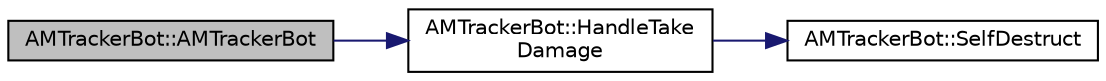 digraph "AMTrackerBot::AMTrackerBot"
{
 // LATEX_PDF_SIZE
  edge [fontname="Helvetica",fontsize="10",labelfontname="Helvetica",labelfontsize="10"];
  node [fontname="Helvetica",fontsize="10",shape=record];
  rankdir="LR";
  Node1 [label="AMTrackerBot::AMTrackerBot",height=0.2,width=0.4,color="black", fillcolor="grey75", style="filled", fontcolor="black",tooltip=" "];
  Node1 -> Node2 [color="midnightblue",fontsize="10",style="solid",fontname="Helvetica"];
  Node2 [label="AMTrackerBot::HandleTake\lDamage",height=0.2,width=0.4,color="black", fillcolor="white", style="filled",URL="$class_a_m_tracker_bot.html#a9e794a89462b35dc7fbadd7630125ebc",tooltip=" "];
  Node2 -> Node3 [color="midnightblue",fontsize="10",style="solid",fontname="Helvetica"];
  Node3 [label="AMTrackerBot::SelfDestruct",height=0.2,width=0.4,color="black", fillcolor="white", style="filled",URL="$class_a_m_tracker_bot.html#a1697f0d21cf8a710e87975d949f07155",tooltip=" "];
}
